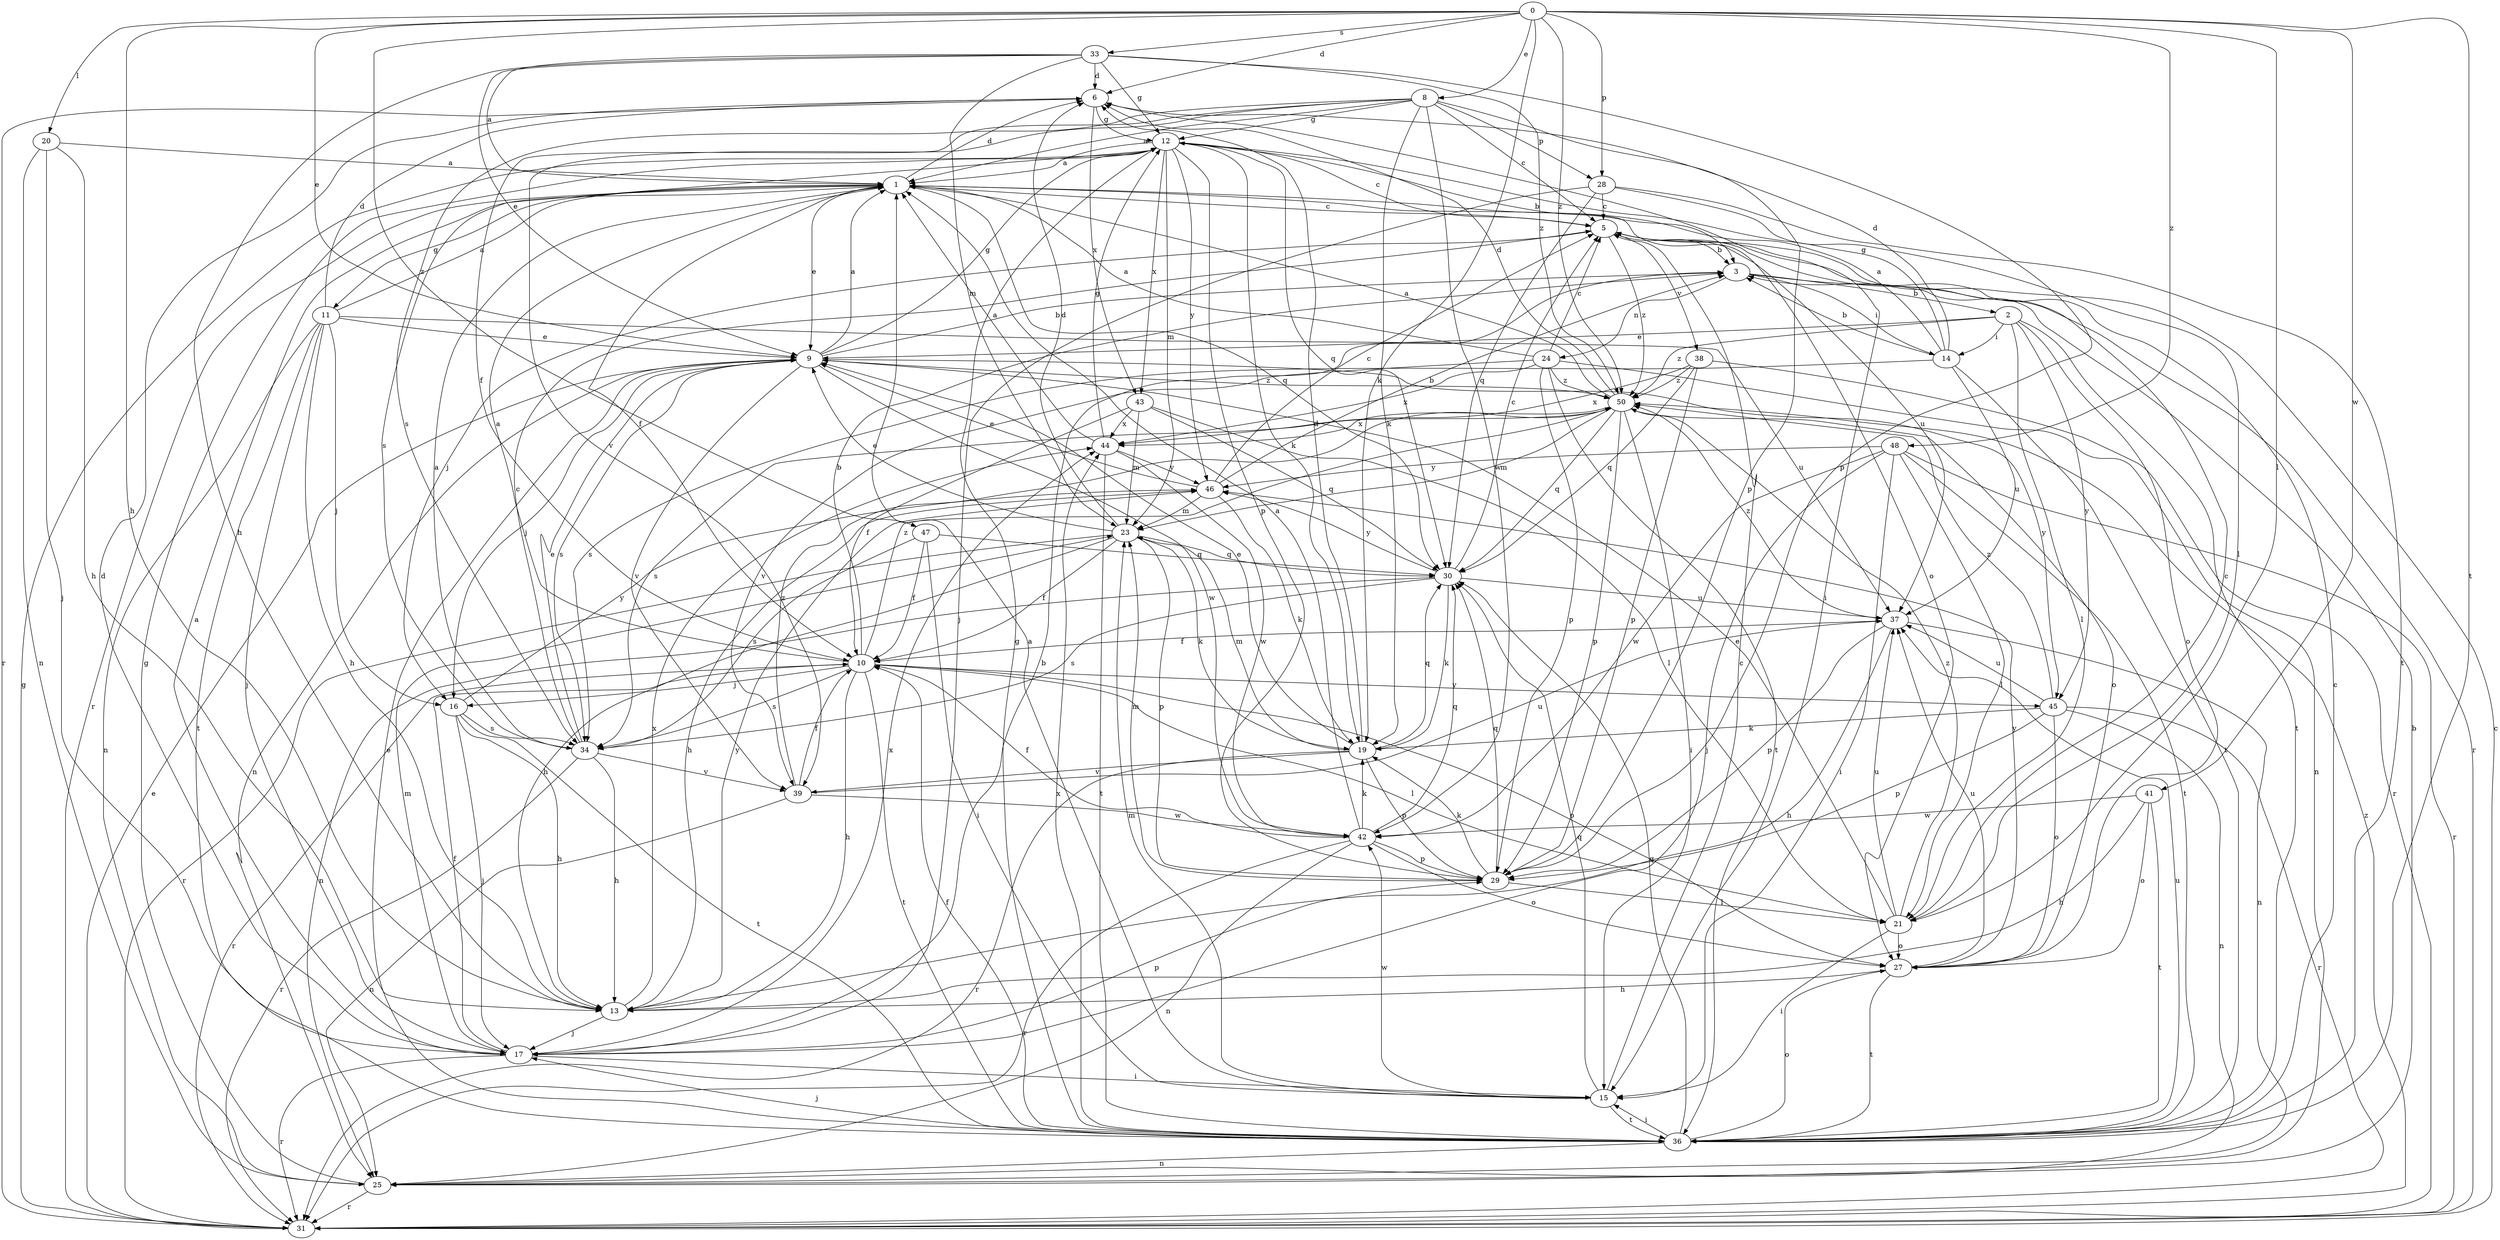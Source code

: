 strict digraph  {
0;
1;
2;
3;
5;
6;
8;
9;
10;
11;
12;
13;
14;
15;
16;
17;
19;
20;
21;
23;
24;
25;
27;
28;
29;
30;
31;
33;
34;
36;
37;
38;
39;
41;
42;
43;
44;
45;
46;
47;
48;
50;
0 -> 6  [label=d];
0 -> 8  [label=e];
0 -> 9  [label=e];
0 -> 13  [label=h];
0 -> 19  [label=k];
0 -> 20  [label=l];
0 -> 21  [label=l];
0 -> 28  [label=p];
0 -> 33  [label=s];
0 -> 36  [label=t];
0 -> 41  [label=w];
0 -> 47  [label=z];
0 -> 48  [label=z];
0 -> 50  [label=z];
1 -> 5  [label=c];
1 -> 6  [label=d];
1 -> 9  [label=e];
1 -> 10  [label=f];
1 -> 11  [label=g];
1 -> 27  [label=o];
1 -> 30  [label=q];
1 -> 31  [label=r];
2 -> 9  [label=e];
2 -> 14  [label=i];
2 -> 21  [label=l];
2 -> 27  [label=o];
2 -> 36  [label=t];
2 -> 45  [label=y];
2 -> 50  [label=z];
3 -> 2  [label=b];
3 -> 14  [label=i];
3 -> 24  [label=n];
3 -> 31  [label=r];
5 -> 3  [label=b];
5 -> 16  [label=j];
5 -> 37  [label=u];
5 -> 38  [label=v];
5 -> 50  [label=z];
6 -> 12  [label=g];
6 -> 15  [label=i];
6 -> 31  [label=r];
6 -> 43  [label=x];
8 -> 1  [label=a];
8 -> 5  [label=c];
8 -> 10  [label=f];
8 -> 12  [label=g];
8 -> 19  [label=k];
8 -> 28  [label=p];
8 -> 29  [label=p];
8 -> 34  [label=s];
8 -> 39  [label=v];
8 -> 42  [label=w];
9 -> 1  [label=a];
9 -> 3  [label=b];
9 -> 12  [label=g];
9 -> 16  [label=j];
9 -> 25  [label=n];
9 -> 34  [label=s];
9 -> 39  [label=v];
9 -> 42  [label=w];
9 -> 45  [label=y];
9 -> 50  [label=z];
10 -> 1  [label=a];
10 -> 3  [label=b];
10 -> 13  [label=h];
10 -> 16  [label=j];
10 -> 21  [label=l];
10 -> 27  [label=o];
10 -> 31  [label=r];
10 -> 34  [label=s];
10 -> 36  [label=t];
10 -> 45  [label=y];
10 -> 50  [label=z];
11 -> 1  [label=a];
11 -> 6  [label=d];
11 -> 9  [label=e];
11 -> 13  [label=h];
11 -> 16  [label=j];
11 -> 17  [label=j];
11 -> 25  [label=n];
11 -> 36  [label=t];
11 -> 37  [label=u];
12 -> 1  [label=a];
12 -> 3  [label=b];
12 -> 5  [label=c];
12 -> 19  [label=k];
12 -> 23  [label=m];
12 -> 29  [label=p];
12 -> 30  [label=q];
12 -> 34  [label=s];
12 -> 43  [label=x];
12 -> 46  [label=y];
13 -> 17  [label=j];
13 -> 44  [label=x];
13 -> 46  [label=y];
14 -> 1  [label=a];
14 -> 3  [label=b];
14 -> 6  [label=d];
14 -> 12  [label=g];
14 -> 34  [label=s];
14 -> 36  [label=t];
14 -> 37  [label=u];
15 -> 1  [label=a];
15 -> 5  [label=c];
15 -> 23  [label=m];
15 -> 30  [label=q];
15 -> 36  [label=t];
15 -> 42  [label=w];
16 -> 13  [label=h];
16 -> 17  [label=j];
16 -> 34  [label=s];
16 -> 36  [label=t];
16 -> 46  [label=y];
17 -> 1  [label=a];
17 -> 3  [label=b];
17 -> 6  [label=d];
17 -> 10  [label=f];
17 -> 15  [label=i];
17 -> 23  [label=m];
17 -> 29  [label=p];
17 -> 31  [label=r];
17 -> 44  [label=x];
19 -> 6  [label=d];
19 -> 9  [label=e];
19 -> 23  [label=m];
19 -> 29  [label=p];
19 -> 30  [label=q];
19 -> 31  [label=r];
19 -> 39  [label=v];
20 -> 1  [label=a];
20 -> 13  [label=h];
20 -> 17  [label=j];
20 -> 25  [label=n];
21 -> 5  [label=c];
21 -> 9  [label=e];
21 -> 15  [label=i];
21 -> 27  [label=o];
21 -> 37  [label=u];
21 -> 50  [label=z];
23 -> 6  [label=d];
23 -> 9  [label=e];
23 -> 10  [label=f];
23 -> 13  [label=h];
23 -> 19  [label=k];
23 -> 29  [label=p];
23 -> 30  [label=q];
23 -> 31  [label=r];
24 -> 1  [label=a];
24 -> 5  [label=c];
24 -> 25  [label=n];
24 -> 29  [label=p];
24 -> 36  [label=t];
24 -> 39  [label=v];
24 -> 44  [label=x];
24 -> 50  [label=z];
25 -> 3  [label=b];
25 -> 12  [label=g];
25 -> 31  [label=r];
27 -> 13  [label=h];
27 -> 36  [label=t];
27 -> 37  [label=u];
27 -> 46  [label=y];
28 -> 5  [label=c];
28 -> 17  [label=j];
28 -> 21  [label=l];
28 -> 30  [label=q];
28 -> 36  [label=t];
29 -> 19  [label=k];
29 -> 21  [label=l];
29 -> 23  [label=m];
29 -> 30  [label=q];
30 -> 5  [label=c];
30 -> 19  [label=k];
30 -> 25  [label=n];
30 -> 34  [label=s];
30 -> 37  [label=u];
30 -> 46  [label=y];
31 -> 5  [label=c];
31 -> 9  [label=e];
31 -> 12  [label=g];
31 -> 50  [label=z];
33 -> 1  [label=a];
33 -> 6  [label=d];
33 -> 9  [label=e];
33 -> 12  [label=g];
33 -> 13  [label=h];
33 -> 23  [label=m];
33 -> 29  [label=p];
33 -> 50  [label=z];
34 -> 1  [label=a];
34 -> 5  [label=c];
34 -> 9  [label=e];
34 -> 13  [label=h];
34 -> 31  [label=r];
34 -> 39  [label=v];
36 -> 5  [label=c];
36 -> 9  [label=e];
36 -> 10  [label=f];
36 -> 12  [label=g];
36 -> 15  [label=i];
36 -> 17  [label=j];
36 -> 25  [label=n];
36 -> 27  [label=o];
36 -> 30  [label=q];
36 -> 37  [label=u];
36 -> 44  [label=x];
37 -> 10  [label=f];
37 -> 13  [label=h];
37 -> 25  [label=n];
37 -> 29  [label=p];
37 -> 50  [label=z];
38 -> 29  [label=p];
38 -> 30  [label=q];
38 -> 31  [label=r];
38 -> 44  [label=x];
38 -> 50  [label=z];
39 -> 10  [label=f];
39 -> 25  [label=n];
39 -> 37  [label=u];
39 -> 42  [label=w];
39 -> 50  [label=z];
41 -> 13  [label=h];
41 -> 27  [label=o];
41 -> 36  [label=t];
41 -> 42  [label=w];
42 -> 1  [label=a];
42 -> 10  [label=f];
42 -> 19  [label=k];
42 -> 25  [label=n];
42 -> 27  [label=o];
42 -> 29  [label=p];
42 -> 30  [label=q];
42 -> 31  [label=r];
43 -> 10  [label=f];
43 -> 21  [label=l];
43 -> 23  [label=m];
43 -> 30  [label=q];
43 -> 44  [label=x];
44 -> 1  [label=a];
44 -> 12  [label=g];
44 -> 36  [label=t];
44 -> 42  [label=w];
44 -> 46  [label=y];
45 -> 19  [label=k];
45 -> 25  [label=n];
45 -> 27  [label=o];
45 -> 29  [label=p];
45 -> 31  [label=r];
45 -> 37  [label=u];
45 -> 50  [label=z];
46 -> 3  [label=b];
46 -> 5  [label=c];
46 -> 9  [label=e];
46 -> 13  [label=h];
46 -> 19  [label=k];
46 -> 23  [label=m];
47 -> 10  [label=f];
47 -> 15  [label=i];
47 -> 30  [label=q];
47 -> 34  [label=s];
48 -> 15  [label=i];
48 -> 17  [label=j];
48 -> 21  [label=l];
48 -> 31  [label=r];
48 -> 36  [label=t];
48 -> 42  [label=w];
48 -> 46  [label=y];
50 -> 1  [label=a];
50 -> 6  [label=d];
50 -> 15  [label=i];
50 -> 23  [label=m];
50 -> 27  [label=o];
50 -> 29  [label=p];
50 -> 30  [label=q];
50 -> 34  [label=s];
50 -> 44  [label=x];
}
